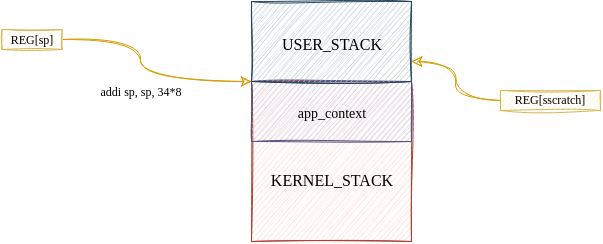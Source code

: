 <mxfile version="20.3.0" type="device"><diagram id="XBCHjfmtDmRS3o--67OQ" name="第 1 页"><mxGraphModel dx="419" dy="-2069" grid="1" gridSize="10" guides="1" tooltips="1" connect="1" arrows="1" fold="1" page="1" pageScale="1" pageWidth="827" pageHeight="1169" math="0" shadow="0"><root><mxCell id="0"/><mxCell id="1" parent="0"/><mxCell id="4T9cj5QoD_LGFSNbe4eJ-2" value="&lt;font style=&quot;font-size: 8px;&quot;&gt;&lt;br&gt;KERNEL_STACK&lt;br&gt;&lt;/font&gt;" style="rounded=0;whiteSpace=wrap;html=1;fillColor=#fad9d5;strokeColor=#ae4132;sketch=1;strokeWidth=0.5;fontFamily=Hack Nerd Font;" vertex="1" parent="1"><mxGeometry x="585.5" y="2695.5" width="80" height="80" as="geometry"/></mxCell><mxCell id="4T9cj5QoD_LGFSNbe4eJ-3" style="edgeStyle=orthogonalEdgeStyle;curved=1;sketch=1;orthogonalLoop=1;jettySize=auto;html=1;entryX=0;entryY=0;entryDx=0;entryDy=0;strokeWidth=0.5;fontFamily=Hack Nerd Font;fontSize=8;fontColor=#000000;endSize=4;fillColor=#ffe6cc;strokeColor=#d79b00;exitX=1;exitY=0.5;exitDx=0;exitDy=0;" edge="1" parent="1" source="4T9cj5QoD_LGFSNbe4eJ-5" target="4T9cj5QoD_LGFSNbe4eJ-6"><mxGeometry relative="1" as="geometry"><Array as="points"><mxPoint x="530" y="2674"/><mxPoint x="530" y="2696"/></Array><mxPoint x="490" y="2690" as="sourcePoint"/></mxGeometry></mxCell><mxCell id="4T9cj5QoD_LGFSNbe4eJ-4" value="&lt;font style=&quot;font-size: 6px;&quot;&gt;addi sp, sp, 34*8&lt;/font&gt;" style="edgeLabel;html=1;align=center;verticalAlign=middle;resizable=0;points=[];fontSize=8;fontFamily=Hack Nerd Font;fontColor=#000000;" vertex="1" connectable="0" parent="4T9cj5QoD_LGFSNbe4eJ-3"><mxGeometry x="-0.279" relative="1" as="geometry"><mxPoint y="23" as="offset"/></mxGeometry></mxCell><mxCell id="4T9cj5QoD_LGFSNbe4eJ-5" value="REG[sp]" style="rounded=0;whiteSpace=wrap;html=1;sketch=1;strokeColor=#d6b656;strokeWidth=0.5;fontFamily=Hack Nerd Font;fontSize=6;fillColor=#fff2cc;" vertex="1" parent="1"><mxGeometry x="460.75" y="2669.5" width="30" height="10" as="geometry"/></mxCell><mxCell id="4T9cj5QoD_LGFSNbe4eJ-6" value="&lt;font&gt;&lt;font style=&quot;font-size: 7px;&quot;&gt;app_context&lt;/font&gt;&lt;br&gt;&lt;/font&gt;" style="rounded=0;whiteSpace=wrap;html=1;sketch=1;strokeWidth=0.5;fontFamily=Hack Nerd Font;fontSize=8;fillColor=#d0cee2;strokeColor=#56517e;" vertex="1" parent="1"><mxGeometry x="585.5" y="2695.5" width="80" height="30" as="geometry"/></mxCell><mxCell id="4T9cj5QoD_LGFSNbe4eJ-7" value="&lt;font&gt;&lt;span style=&quot;font-size: 8px;&quot;&gt;USER_STACK&lt;/span&gt;&lt;/font&gt;" style="rounded=0;whiteSpace=wrap;html=1;fillColor=#bac8d3;strokeColor=#23445d;sketch=1;strokeWidth=0.5;fontFamily=Hack Nerd Font;" vertex="1" parent="1"><mxGeometry x="585.5" y="2655.5" width="80" height="40" as="geometry"/></mxCell><mxCell id="4T9cj5QoD_LGFSNbe4eJ-26" style="edgeStyle=orthogonalEdgeStyle;orthogonalLoop=1;jettySize=auto;html=1;entryX=1;entryY=0.75;entryDx=0;entryDy=0;endSize=4;sketch=1;fillColor=#ffe6cc;strokeColor=#d79b00;curved=1;strokeWidth=0.5;" edge="1" parent="1" source="4T9cj5QoD_LGFSNbe4eJ-25" target="4T9cj5QoD_LGFSNbe4eJ-7"><mxGeometry relative="1" as="geometry"/></mxCell><mxCell id="4T9cj5QoD_LGFSNbe4eJ-25" value="REG[sscratch]" style="rounded=0;whiteSpace=wrap;html=1;sketch=1;strokeColor=#d6b656;strokeWidth=0.5;fontFamily=Hack Nerd Font;fontSize=6;fillColor=#fff2cc;" vertex="1" parent="1"><mxGeometry x="710" y="2700" width="50" height="10" as="geometry"/></mxCell></root></mxGraphModel></diagram></mxfile>